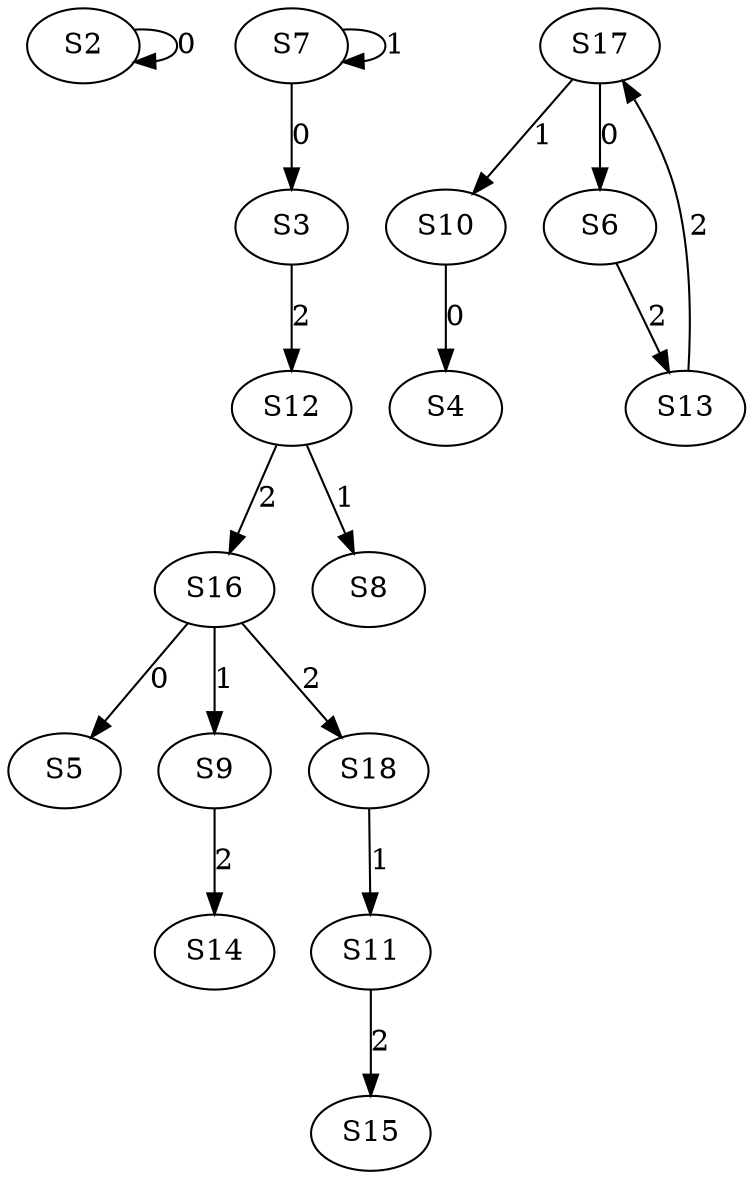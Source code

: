strict digraph {
	S2 -> S2 [ label = 0 ];
	S7 -> S3 [ label = 0 ];
	S10 -> S4 [ label = 0 ];
	S16 -> S5 [ label = 0 ];
	S17 -> S6 [ label = 0 ];
	S7 -> S7 [ label = 1 ];
	S12 -> S8 [ label = 1 ];
	S16 -> S9 [ label = 1 ];
	S17 -> S10 [ label = 1 ];
	S18 -> S11 [ label = 1 ];
	S3 -> S12 [ label = 2 ];
	S6 -> S13 [ label = 2 ];
	S9 -> S14 [ label = 2 ];
	S11 -> S15 [ label = 2 ];
	S12 -> S16 [ label = 2 ];
	S13 -> S17 [ label = 2 ];
	S16 -> S18 [ label = 2 ];
}